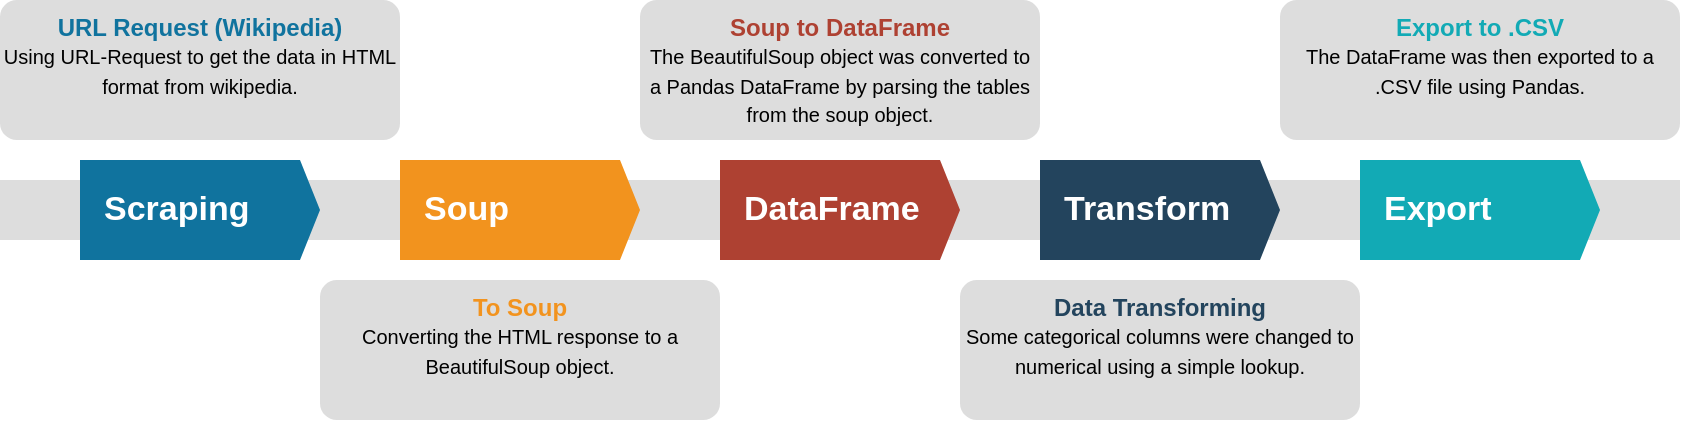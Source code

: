 <mxfile version="14.9.6" type="device"><diagram id="h3HoEA0Qp9RwlKKUfwpa" name="Page-1"><mxGraphModel dx="2035" dy="685" grid="1" gridSize="10" guides="1" tooltips="1" connect="1" arrows="1" fold="1" page="1" pageScale="1" pageWidth="850" pageHeight="1100" math="0" shadow="0"><root><mxCell id="0"/><mxCell id="1" parent="0"/><mxCell id="VLU3JO2RknNXXgjg6jl_-49" value="" style="fillColor=#dddddd;rounded=0;strokeColor=none;" vertex="1" parent="1"><mxGeometry x="-40" y="700" width="840" height="30" as="geometry"/></mxCell><mxCell id="VLU3JO2RknNXXgjg6jl_-50" value="Scraping" style="shape=mxgraph.infographic.ribbonSimple;notch1=0;notch2=10;notch=0;html=1;fillColor=#10739E;strokeColor=none;shadow=0;fontSize=17;fontColor=#FFFFFF;align=left;spacingLeft=10;fontStyle=1;" vertex="1" parent="1"><mxGeometry y="690" width="120" height="50" as="geometry"/></mxCell><mxCell id="VLU3JO2RknNXXgjg6jl_-51" value="Soup" style="shape=mxgraph.infographic.ribbonSimple;notch1=0;notch2=10;notch=0;html=1;fillColor=#F2931E;strokeColor=none;shadow=0;fontSize=17;fontColor=#FFFFFF;align=left;spacingLeft=10;fontStyle=1;" vertex="1" parent="1"><mxGeometry x="160" y="690" width="120" height="50" as="geometry"/></mxCell><mxCell id="VLU3JO2RknNXXgjg6jl_-52" value="DataFrame" style="shape=mxgraph.infographic.ribbonSimple;notch1=0;notch2=10;notch=0;html=1;fillColor=#AE4132;strokeColor=none;shadow=0;fontSize=17;fontColor=#FFFFFF;align=left;spacingLeft=10;fontStyle=1;" vertex="1" parent="1"><mxGeometry x="320" y="690" width="120" height="50" as="geometry"/></mxCell><mxCell id="VLU3JO2RknNXXgjg6jl_-53" value="Transform" style="shape=mxgraph.infographic.ribbonSimple;notch1=0;notch2=10;notch=0;html=1;fillColor=#23445D;strokeColor=none;shadow=0;fontSize=17;fontColor=#FFFFFF;align=left;spacingLeft=10;fontStyle=1;" vertex="1" parent="1"><mxGeometry x="480" y="690" width="120" height="50" as="geometry"/></mxCell><mxCell id="VLU3JO2RknNXXgjg6jl_-54" value="Export" style="shape=mxgraph.infographic.ribbonSimple;notch1=0;notch2=10;notch=0;html=1;fillColor=#12AAB5;strokeColor=none;shadow=0;fontSize=17;fontColor=#FFFFFF;align=left;spacingLeft=10;fontStyle=1;" vertex="1" parent="1"><mxGeometry x="640" y="690" width="120" height="50" as="geometry"/></mxCell><mxCell id="VLU3JO2RknNXXgjg6jl_-55" value="&lt;font&gt;&lt;font color=&quot;#10739e&quot;&gt;&lt;b&gt;URL Request (Wikipedia)&lt;/b&gt;&lt;/font&gt;&lt;br&gt;&lt;font size=&quot;1&quot;&gt;Using URL-Request to get the data in HTML format from wikipedia.&lt;/font&gt;&lt;br&gt;&lt;/font&gt;" style="rounded=1;strokeColor=none;fillColor=#DDDDDD;align=center;arcSize=12;verticalAlign=top;whiteSpace=wrap;html=1;fontSize=12;" vertex="1" parent="1"><mxGeometry x="-40" y="610" width="200" height="70" as="geometry"/></mxCell><mxCell id="VLU3JO2RknNXXgjg6jl_-56" value="&lt;font&gt;&lt;font style=&quot;font-size: 12px&quot; color=&quot;#F2931E&quot;&gt;&lt;b&gt;To Soup&lt;/b&gt;&lt;/font&gt;&lt;br&gt;&lt;font size=&quot;1&quot;&gt;Converting the HTML response to a BeautifulSoup object.&lt;/font&gt;&lt;br&gt;&lt;/font&gt;" style="rounded=1;strokeColor=none;fillColor=#DDDDDD;align=center;arcSize=12;verticalAlign=top;whiteSpace=wrap;html=1;fontSize=12;" vertex="1" parent="1"><mxGeometry x="120" y="750" width="200" height="70" as="geometry"/></mxCell><mxCell id="VLU3JO2RknNXXgjg6jl_-57" value="&lt;font&gt;&lt;font style=&quot;font-size: 12px&quot; color=&quot;#AE4132&quot;&gt;&lt;b&gt;Soup to DataFrame&lt;/b&gt;&lt;/font&gt;&lt;br&gt;&lt;font size=&quot;1&quot;&gt;The BeautifulSoup object was converted to a Pandas DataFrame by parsing the tables from the soup object.&lt;/font&gt;&lt;br&gt;&lt;/font&gt;" style="rounded=1;strokeColor=none;fillColor=#DDDDDD;align=center;arcSize=12;verticalAlign=top;whiteSpace=wrap;html=1;fontSize=12;" vertex="1" parent="1"><mxGeometry x="280" y="610" width="200" height="70" as="geometry"/></mxCell><mxCell id="VLU3JO2RknNXXgjg6jl_-58" value="&lt;font&gt;&lt;font style=&quot;font-size: 12px&quot; color=&quot;#23445D&quot;&gt;&lt;b&gt;Data Transforming&lt;/b&gt;&lt;/font&gt;&lt;br&gt;&lt;font size=&quot;1&quot;&gt;Some categorical columns were changed to numerical using a simple lookup.&lt;/font&gt;&lt;br&gt;&lt;/font&gt;" style="rounded=1;strokeColor=none;fillColor=#DDDDDD;align=center;arcSize=12;verticalAlign=top;whiteSpace=wrap;html=1;fontSize=12;" vertex="1" parent="1"><mxGeometry x="440" y="750" width="200" height="70" as="geometry"/></mxCell><mxCell id="VLU3JO2RknNXXgjg6jl_-59" value="&lt;font&gt;&lt;font style=&quot;font-size: 12px&quot; color=&quot;#12AAB5&quot;&gt;&lt;b&gt;Export to .CSV&lt;/b&gt;&lt;/font&gt;&lt;br&gt;&lt;font size=&quot;1&quot;&gt;The DataFrame was then exported to a .CSV file using Pandas.&lt;/font&gt;&lt;br&gt;&lt;/font&gt;" style="rounded=1;strokeColor=none;fillColor=#DDDDDD;align=center;arcSize=12;verticalAlign=top;whiteSpace=wrap;html=1;fontSize=12;" vertex="1" parent="1"><mxGeometry x="600" y="610" width="200" height="70" as="geometry"/></mxCell></root></mxGraphModel></diagram></mxfile>